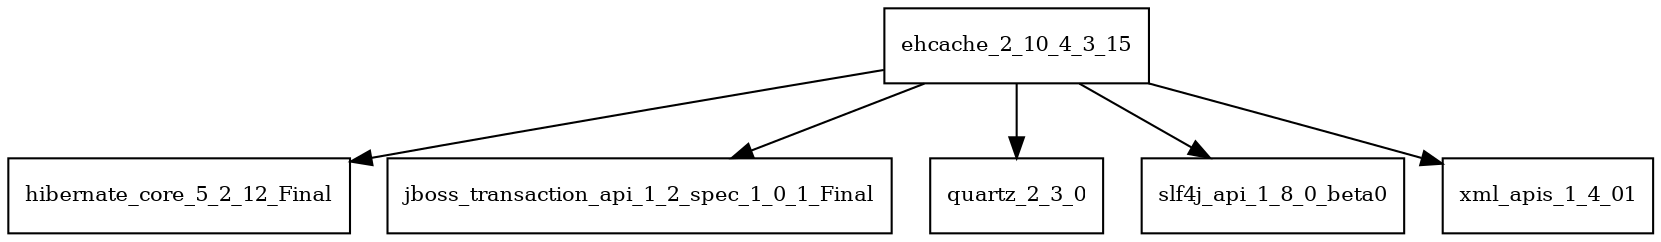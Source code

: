 digraph ehcache_2_10_4_3_15_dependencies {
  node [shape = box, fontsize=10.0];
  ehcache_2_10_4_3_15 -> hibernate_core_5_2_12_Final;
  ehcache_2_10_4_3_15 -> jboss_transaction_api_1_2_spec_1_0_1_Final;
  ehcache_2_10_4_3_15 -> quartz_2_3_0;
  ehcache_2_10_4_3_15 -> slf4j_api_1_8_0_beta0;
  ehcache_2_10_4_3_15 -> xml_apis_1_4_01;
}
